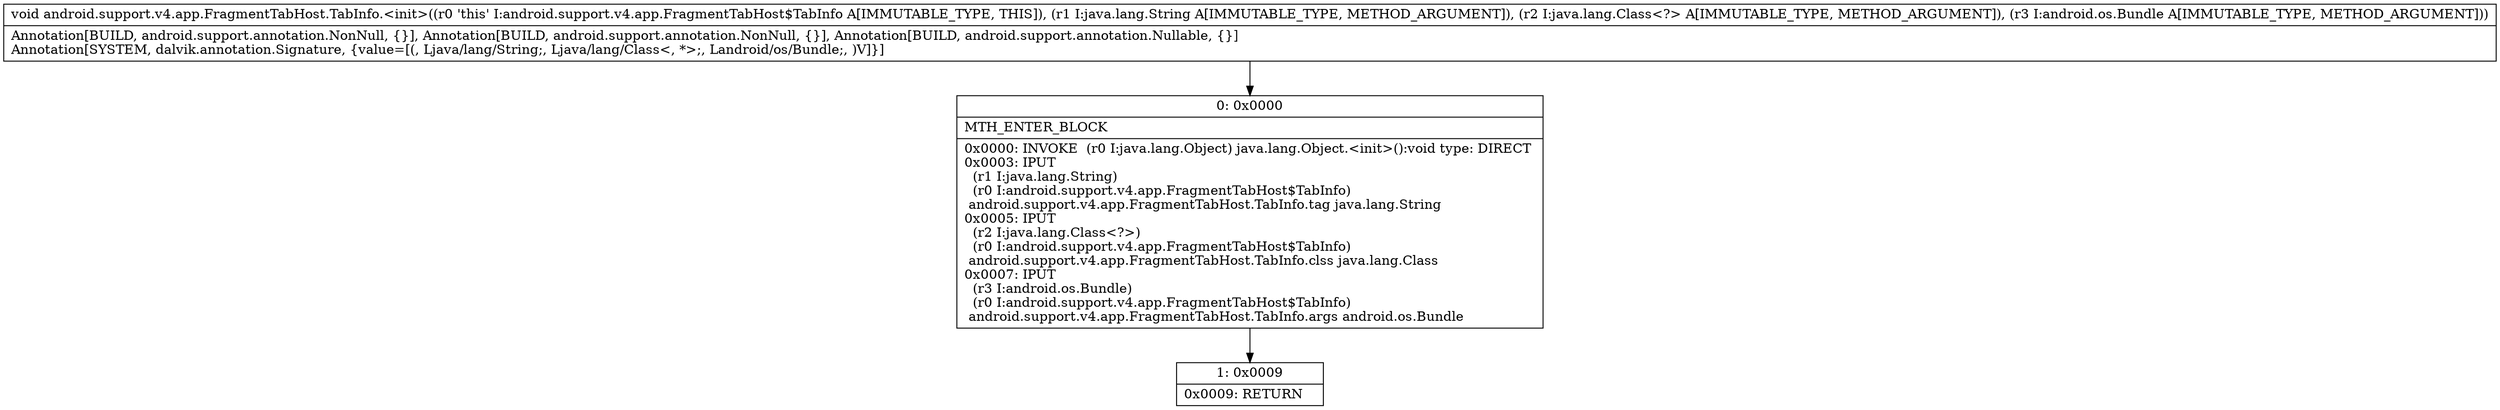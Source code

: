 digraph "CFG forandroid.support.v4.app.FragmentTabHost.TabInfo.\<init\>(Ljava\/lang\/String;Ljava\/lang\/Class;Landroid\/os\/Bundle;)V" {
Node_0 [shape=record,label="{0\:\ 0x0000|MTH_ENTER_BLOCK\l|0x0000: INVOKE  (r0 I:java.lang.Object) java.lang.Object.\<init\>():void type: DIRECT \l0x0003: IPUT  \l  (r1 I:java.lang.String)\l  (r0 I:android.support.v4.app.FragmentTabHost$TabInfo)\l android.support.v4.app.FragmentTabHost.TabInfo.tag java.lang.String \l0x0005: IPUT  \l  (r2 I:java.lang.Class\<?\>)\l  (r0 I:android.support.v4.app.FragmentTabHost$TabInfo)\l android.support.v4.app.FragmentTabHost.TabInfo.clss java.lang.Class \l0x0007: IPUT  \l  (r3 I:android.os.Bundle)\l  (r0 I:android.support.v4.app.FragmentTabHost$TabInfo)\l android.support.v4.app.FragmentTabHost.TabInfo.args android.os.Bundle \l}"];
Node_1 [shape=record,label="{1\:\ 0x0009|0x0009: RETURN   \l}"];
MethodNode[shape=record,label="{void android.support.v4.app.FragmentTabHost.TabInfo.\<init\>((r0 'this' I:android.support.v4.app.FragmentTabHost$TabInfo A[IMMUTABLE_TYPE, THIS]), (r1 I:java.lang.String A[IMMUTABLE_TYPE, METHOD_ARGUMENT]), (r2 I:java.lang.Class\<?\> A[IMMUTABLE_TYPE, METHOD_ARGUMENT]), (r3 I:android.os.Bundle A[IMMUTABLE_TYPE, METHOD_ARGUMENT]))  | Annotation[BUILD, android.support.annotation.NonNull, \{\}], Annotation[BUILD, android.support.annotation.NonNull, \{\}], Annotation[BUILD, android.support.annotation.Nullable, \{\}]\lAnnotation[SYSTEM, dalvik.annotation.Signature, \{value=[(, Ljava\/lang\/String;, Ljava\/lang\/Class\<, *\>;, Landroid\/os\/Bundle;, )V]\}]\l}"];
MethodNode -> Node_0;
Node_0 -> Node_1;
}

